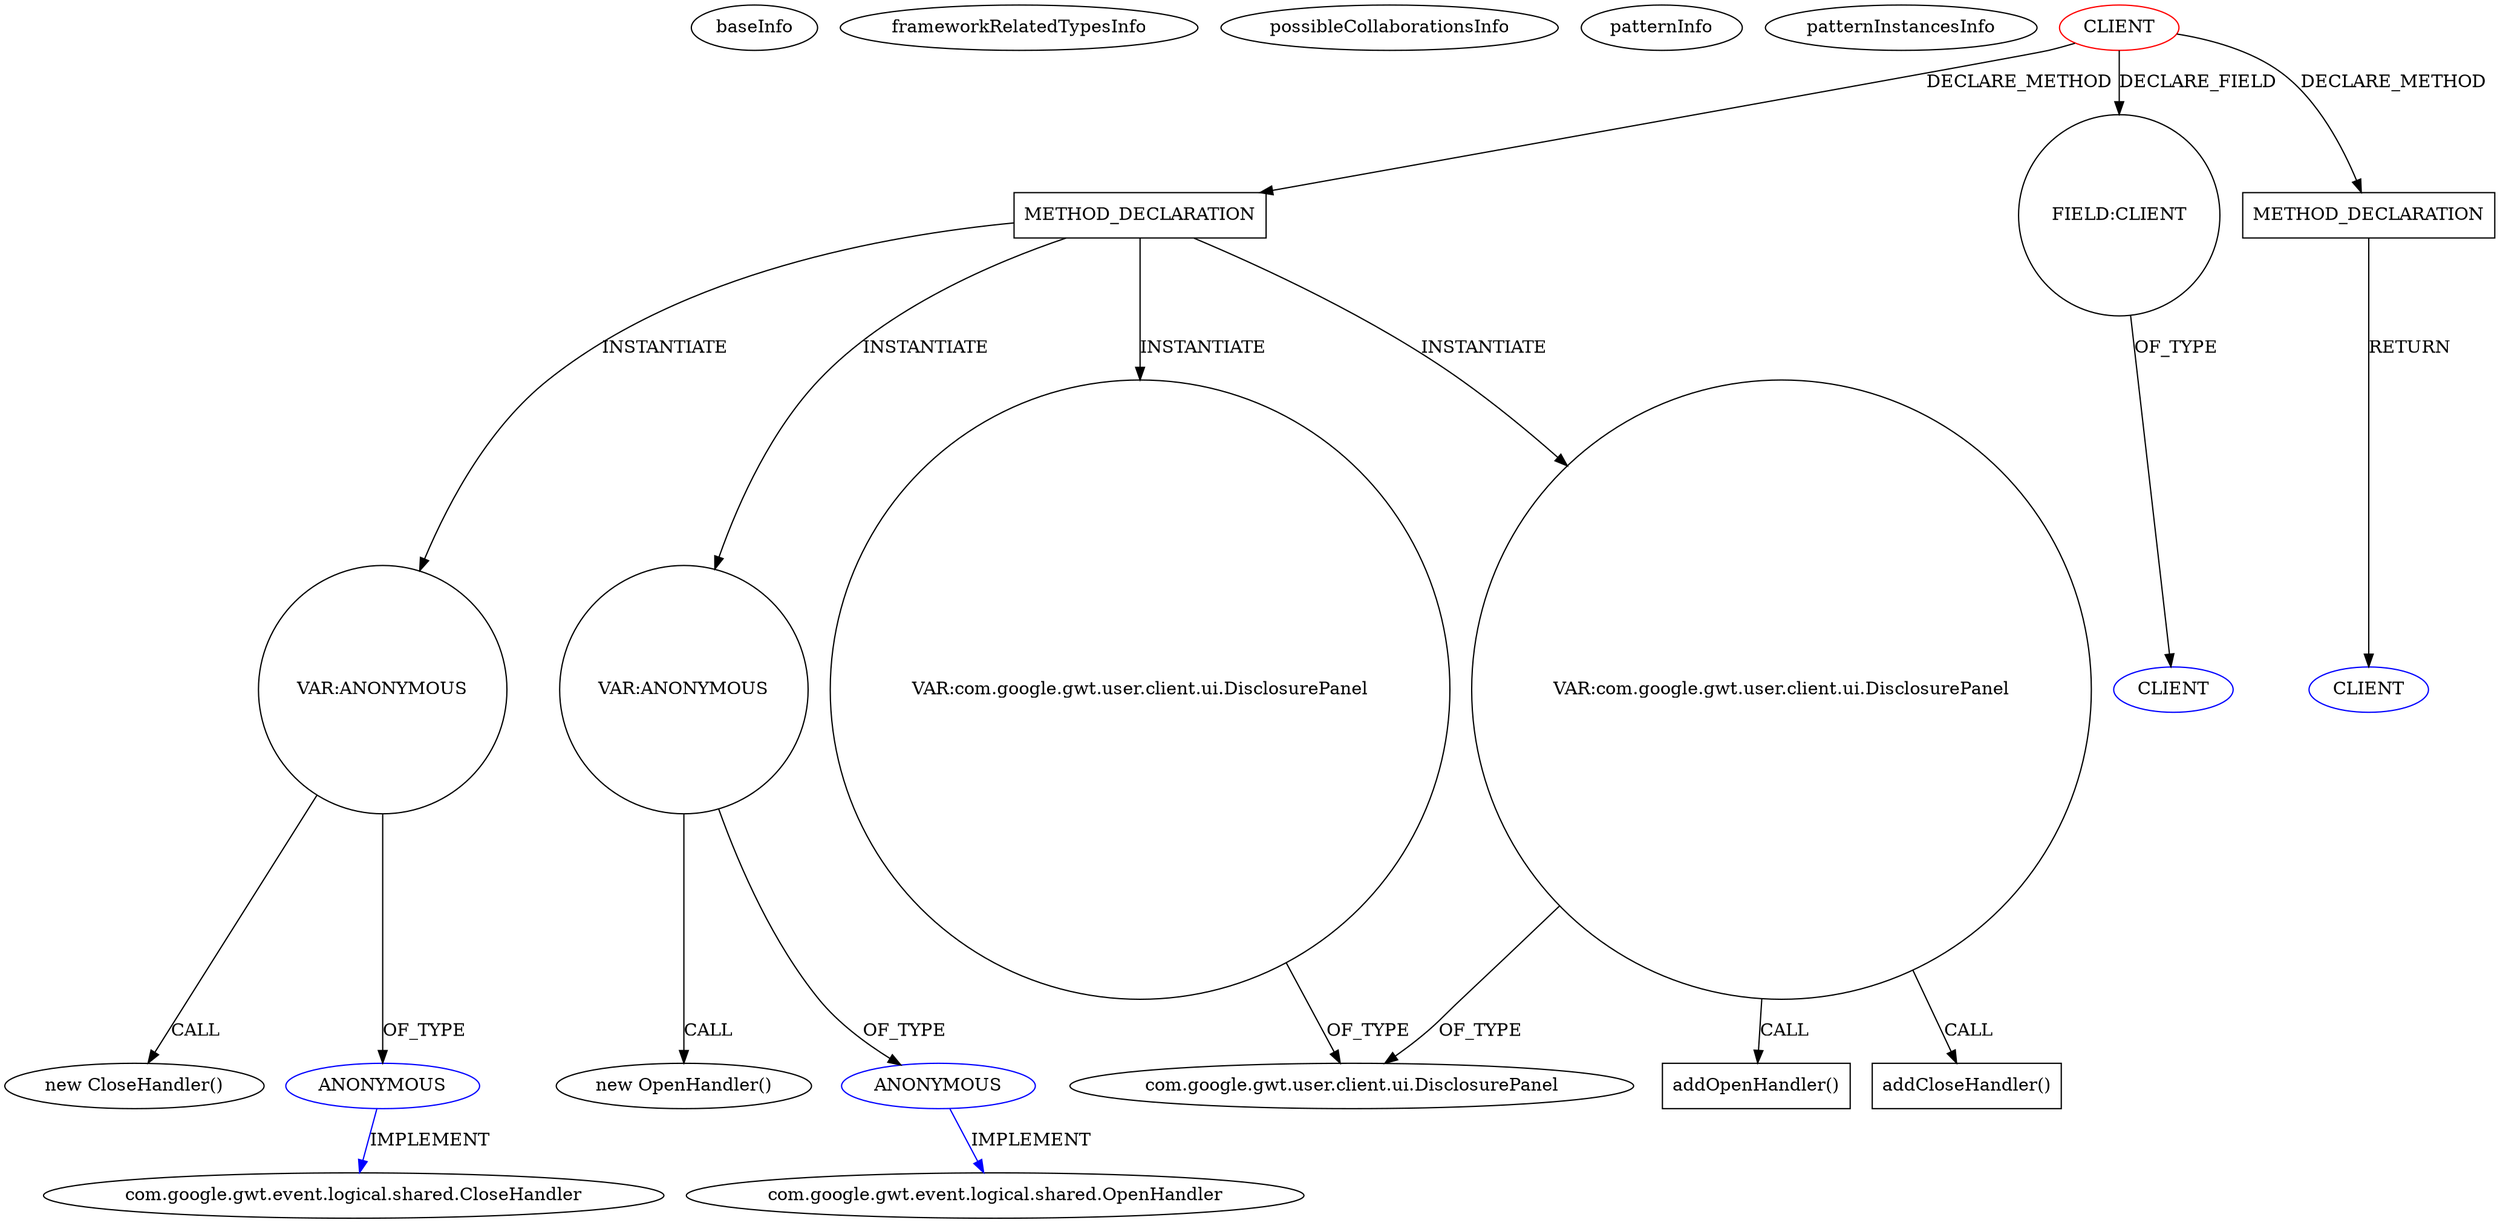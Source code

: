 digraph {
baseInfo[graphId=1818,category="pattern",isAnonymous=false,possibleRelation=false]
frameworkRelatedTypesInfo[]
possibleCollaborationsInfo[]
patternInfo[frequency=2.0,patternRootClient=0]
patternInstancesInfo[0="woox-serverapp~/woox-serverapp/serverapp-master/src/wooxes/net/shared/Ordinador.java~Ordinador~4662",1="Peppe-Depot~/Peppe-Depot/Depot-master/src/com/jensjansson/depot/client/ui/DepotConnector.java~DepotConnector~382"]
55[label="new OpenHandler()",vertexType="CONSTRUCTOR_CALL",isFrameworkType=false]
56[label="VAR:ANONYMOUS",vertexType="VARIABLE_EXPRESION",isFrameworkType=false,shape=circle]
57[label="ANONYMOUS",vertexType="REFERENCE_ANONYMOUS_DECLARATION",isFrameworkType=false,color=blue]
23[label="METHOD_DECLARATION",vertexType="CLIENT_METHOD_DECLARATION",isFrameworkType=false,shape=box]
25[label="VAR:com.google.gwt.user.client.ui.DisclosurePanel",vertexType="VARIABLE_EXPRESION",isFrameworkType=false,shape=circle]
44[label="VAR:com.google.gwt.user.client.ui.DisclosurePanel",vertexType="VARIABLE_EXPRESION",isFrameworkType=false,shape=circle]
0[label="CLIENT",vertexType="ROOT_CLIENT_CLASS_DECLARATION",isFrameworkType=false,color=red]
4[label="FIELD:CLIENT",vertexType="FIELD_DECLARATION",isFrameworkType=false,shape=circle]
3[label="com.google.gwt.user.client.ui.DisclosurePanel",vertexType="FRAMEWORK_CLASS_TYPE",isFrameworkType=false]
5[label="CLIENT",vertexType="REFERENCE_CLIENT_CLASS_DECLARATION",isFrameworkType=false,color=blue]
62[label="VAR:ANONYMOUS",vertexType="VARIABLE_EXPRESION",isFrameworkType=false,shape=circle]
63[label="ANONYMOUS",vertexType="REFERENCE_ANONYMOUS_DECLARATION",isFrameworkType=false,color=blue]
61[label="new CloseHandler()",vertexType="CONSTRUCTOR_CALL",isFrameworkType=false]
64[label="com.google.gwt.event.logical.shared.CloseHandler",vertexType="FRAMEWORK_INTERFACE_TYPE",isFrameworkType=false]
58[label="com.google.gwt.event.logical.shared.OpenHandler",vertexType="FRAMEWORK_INTERFACE_TYPE",isFrameworkType=false]
74[label="METHOD_DECLARATION",vertexType="CLIENT_METHOD_DECLARATION",isFrameworkType=false,shape=box]
75[label="CLIENT",vertexType="REFERENCE_CLIENT_CLASS_DECLARATION",isFrameworkType=false,color=blue]
60[label="addCloseHandler()",vertexType="INSIDE_CALL",isFrameworkType=false,shape=box]
54[label="addOpenHandler()",vertexType="INSIDE_CALL",isFrameworkType=false,shape=box]
44->3[label="OF_TYPE"]
23->44[label="INSTANTIATE"]
25->54[label="CALL"]
74->75[label="RETURN"]
23->56[label="INSTANTIATE"]
4->5[label="OF_TYPE"]
0->4[label="DECLARE_FIELD"]
62->61[label="CALL"]
62->63[label="OF_TYPE"]
56->55[label="CALL"]
25->60[label="CALL"]
0->23[label="DECLARE_METHOD"]
56->57[label="OF_TYPE"]
57->58[label="IMPLEMENT",color=blue]
25->3[label="OF_TYPE"]
0->74[label="DECLARE_METHOD"]
63->64[label="IMPLEMENT",color=blue]
23->25[label="INSTANTIATE"]
23->62[label="INSTANTIATE"]
}
